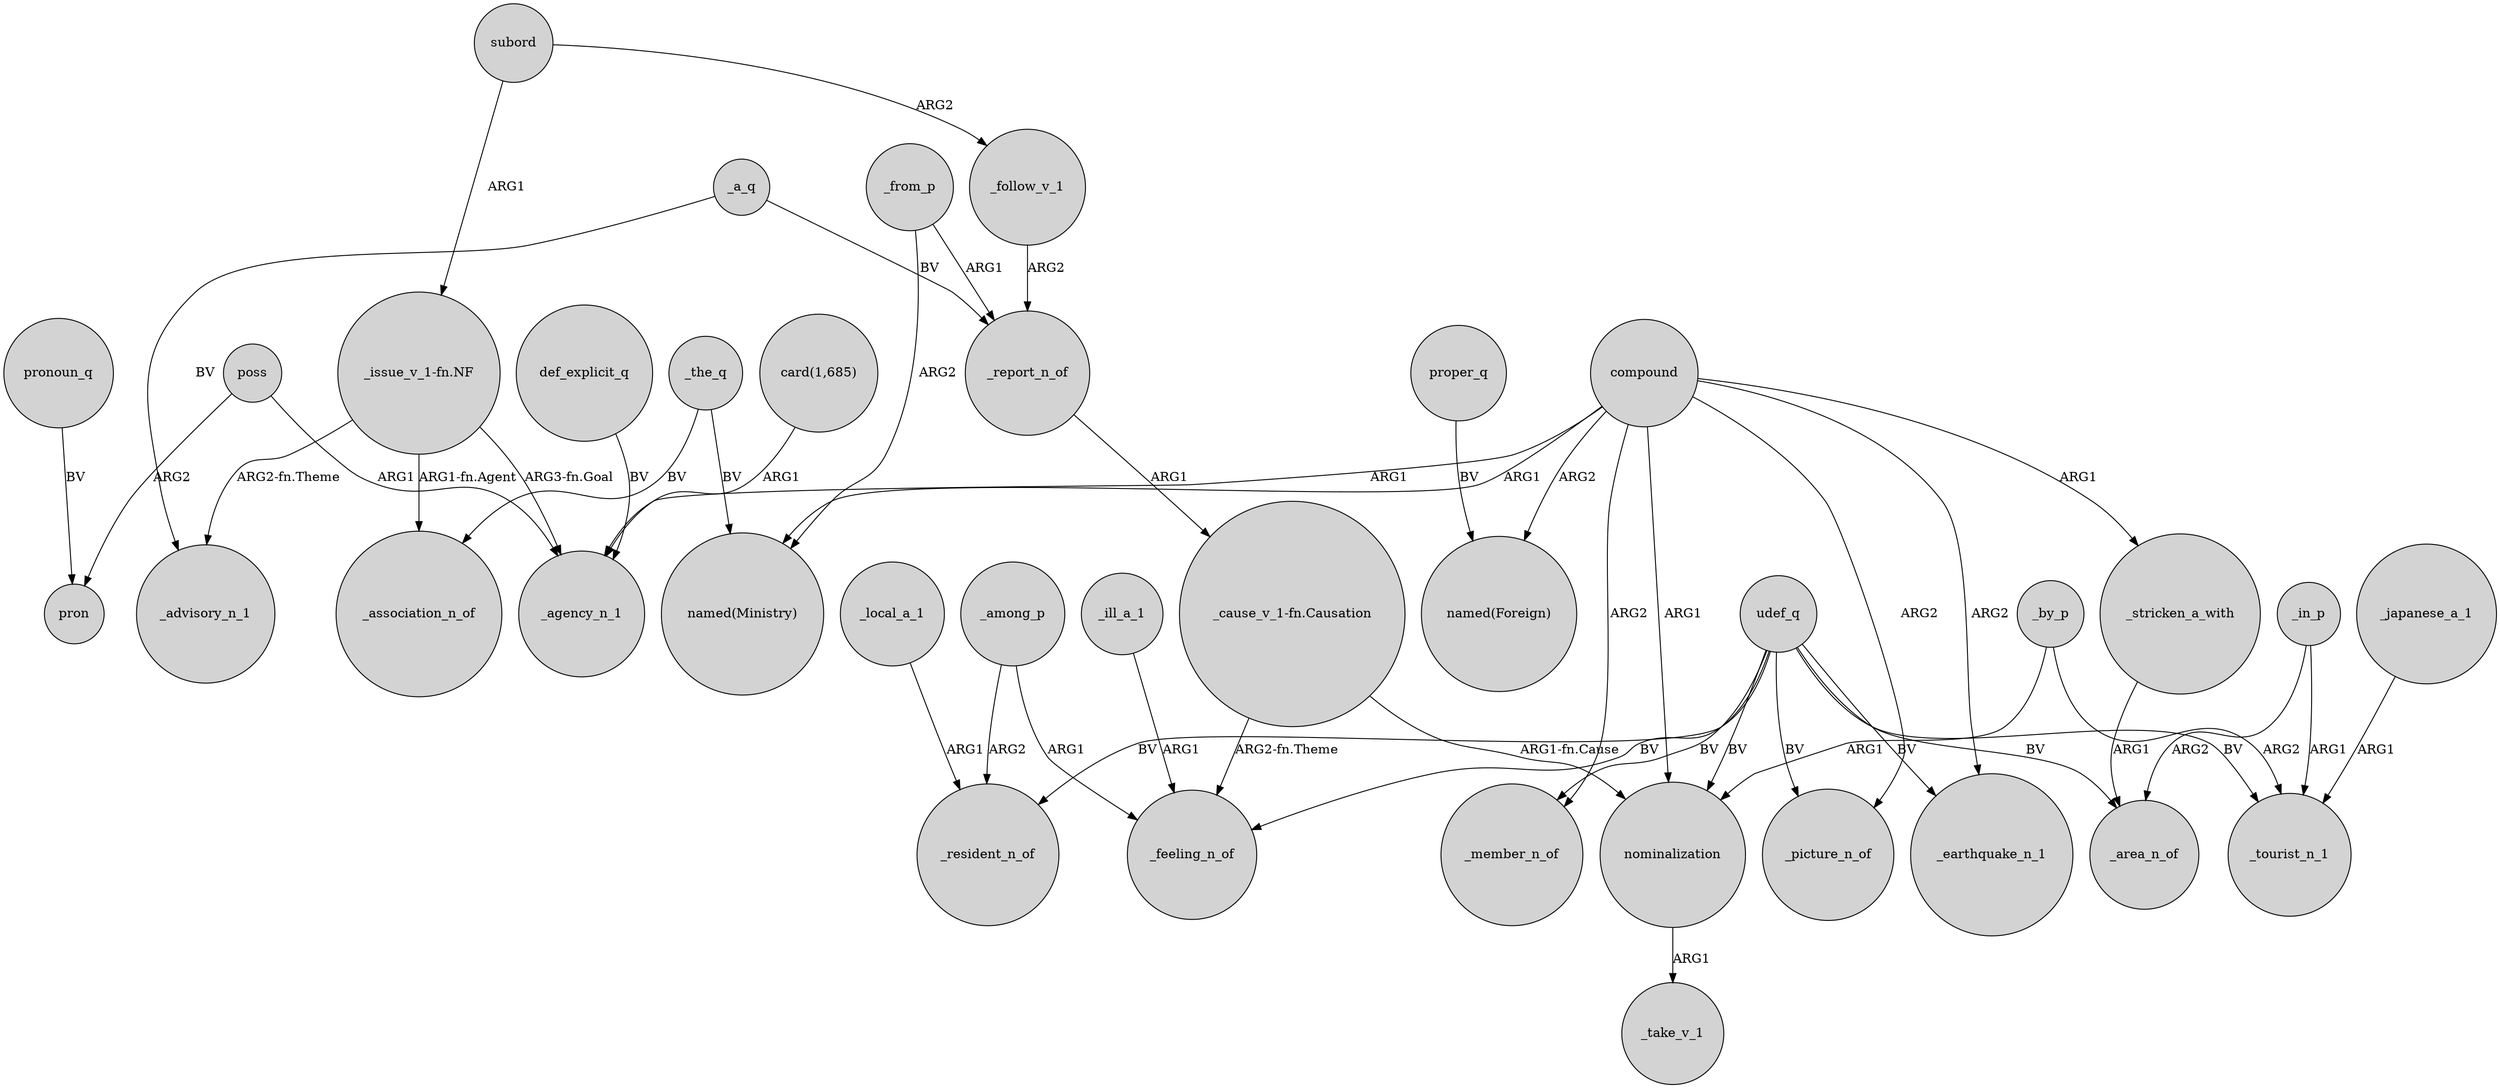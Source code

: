 digraph {
	node [shape=circle style=filled]
	_a_q -> _report_n_of [label=BV]
	compound -> _agency_n_1 [label=ARG1]
	compound -> "named(Foreign)" [label=ARG2]
	compound -> _earthquake_n_1 [label=ARG2]
	poss -> pron [label=ARG2]
	def_explicit_q -> _agency_n_1 [label=BV]
	proper_q -> "named(Foreign)" [label=BV]
	udef_q -> _feeling_n_of [label=BV]
	"_issue_v_1-fn.NF" -> _agency_n_1 [label="ARG3-fn.Goal"]
	compound -> "named(Ministry)" [label=ARG1]
	_from_p -> "named(Ministry)" [label=ARG2]
	nominalization -> _take_v_1 [label=ARG1]
	_local_a_1 -> _resident_n_of [label=ARG1]
	subord -> _follow_v_1 [label=ARG2]
	"_issue_v_1-fn.NF" -> _association_n_of [label="ARG1-fn.Agent"]
	_japanese_a_1 -> _tourist_n_1 [label=ARG1]
	"_issue_v_1-fn.NF" -> _advisory_n_1 [label="ARG2-fn.Theme"]
	compound -> _member_n_of [label=ARG2]
	"card(1,685)" -> _agency_n_1 [label=ARG1]
	_stricken_a_with -> _area_n_of [label=ARG1]
	"_cause_v_1-fn.Causation" -> nominalization [label="ARG1-fn.Cause"]
	"_cause_v_1-fn.Causation" -> _feeling_n_of [label="ARG2-fn.Theme"]
	udef_q -> _tourist_n_1 [label=BV]
	_among_p -> _resident_n_of [label=ARG2]
	pronoun_q -> pron [label=BV]
	udef_q -> _resident_n_of [label=BV]
	_the_q -> "named(Ministry)" [label=BV]
	_by_p -> nominalization [label=ARG1]
	_report_n_of -> "_cause_v_1-fn.Causation" [label=ARG1]
	_from_p -> _report_n_of [label=ARG1]
	compound -> _stricken_a_with [label=ARG1]
	compound -> _picture_n_of [label=ARG2]
	udef_q -> _member_n_of [label=BV]
	_by_p -> _tourist_n_1 [label=ARG2]
	_the_q -> _association_n_of [label=BV]
	udef_q -> _picture_n_of [label=BV]
	_ill_a_1 -> _feeling_n_of [label=ARG1]
	udef_q -> nominalization [label=BV]
	poss -> _agency_n_1 [label=ARG1]
	_in_p -> _tourist_n_1 [label=ARG1]
	_in_p -> _area_n_of [label=ARG2]
	_a_q -> _advisory_n_1 [label=BV]
	subord -> "_issue_v_1-fn.NF" [label=ARG1]
	udef_q -> _area_n_of [label=BV]
	compound -> nominalization [label=ARG1]
	_follow_v_1 -> _report_n_of [label=ARG2]
	udef_q -> _earthquake_n_1 [label=BV]
	_among_p -> _feeling_n_of [label=ARG1]
}
